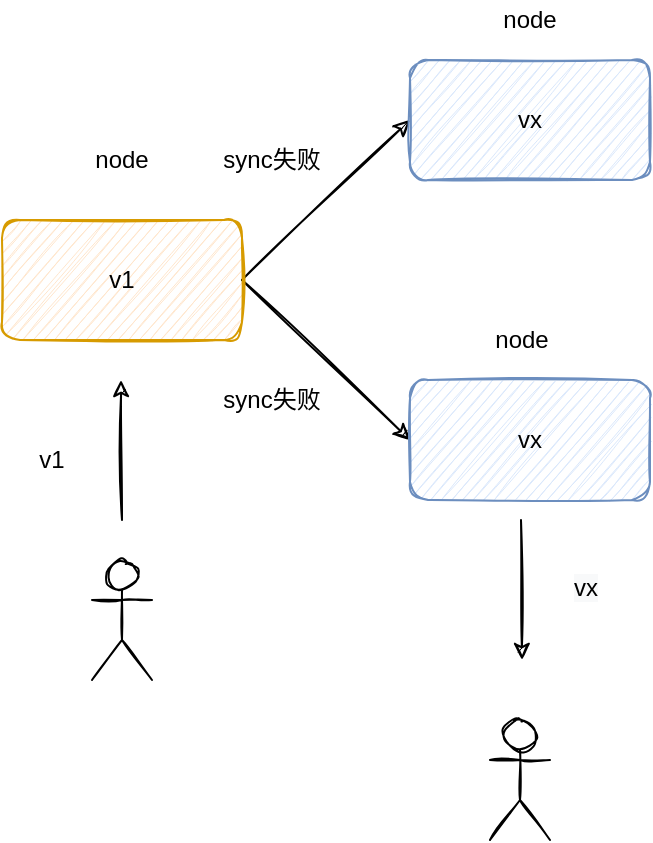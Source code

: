 <mxfile version="14.1.6" type="github">
  <diagram id="EB97S0kRje2vhE0HWdj9" name="Page-1">
    <mxGraphModel dx="946" dy="536" grid="1" gridSize="10" guides="1" tooltips="1" connect="1" arrows="1" fold="1" page="1" pageScale="1" pageWidth="827" pageHeight="1169" math="0" shadow="0">
      <root>
        <mxCell id="0" />
        <mxCell id="1" parent="0" />
        <mxCell id="3unu3TwaCF-2ZCnWb5p5-1" style="edgeStyle=none;rounded=0;orthogonalLoop=1;jettySize=auto;html=1;exitX=1;exitY=0.5;exitDx=0;exitDy=0;entryX=0;entryY=0.5;entryDx=0;entryDy=0;startArrow=none;startFill=0;endArrow=classic;endFill=1;sketch=1;" edge="1" parent="1" source="3unu3TwaCF-2ZCnWb5p5-3" target="3unu3TwaCF-2ZCnWb5p5-5">
          <mxGeometry relative="1" as="geometry" />
        </mxCell>
        <mxCell id="3unu3TwaCF-2ZCnWb5p5-2" style="edgeStyle=none;rounded=0;orthogonalLoop=1;jettySize=auto;html=1;exitX=1;exitY=0.5;exitDx=0;exitDy=0;entryX=0;entryY=0.5;entryDx=0;entryDy=0;startArrow=none;startFill=0;endArrow=classic;endFill=1;sketch=1;" edge="1" parent="1" source="3unu3TwaCF-2ZCnWb5p5-3" target="3unu3TwaCF-2ZCnWb5p5-4">
          <mxGeometry relative="1" as="geometry" />
        </mxCell>
        <mxCell id="3unu3TwaCF-2ZCnWb5p5-3" value="v1" style="rounded=1;whiteSpace=wrap;html=1;fillColor=#ffe6cc;strokeColor=#d79b00;shadow=0;sketch=1;" vertex="1" parent="1">
          <mxGeometry x="90" y="150" width="120" height="60" as="geometry" />
        </mxCell>
        <mxCell id="3unu3TwaCF-2ZCnWb5p5-4" value="vx" style="rounded=1;whiteSpace=wrap;html=1;fillColor=#dae8fc;strokeColor=#6c8ebf;sketch=1;" vertex="1" parent="1">
          <mxGeometry x="294" y="70" width="120" height="60" as="geometry" />
        </mxCell>
        <mxCell id="3unu3TwaCF-2ZCnWb5p5-5" value="vx" style="rounded=1;whiteSpace=wrap;html=1;fillColor=#dae8fc;strokeColor=#6c8ebf;sketch=1;" vertex="1" parent="1">
          <mxGeometry x="294" y="230" width="120" height="60" as="geometry" />
        </mxCell>
        <mxCell id="3unu3TwaCF-2ZCnWb5p5-6" value="" style="shape=umlActor;verticalLabelPosition=bottom;verticalAlign=top;html=1;outlineConnect=0;sketch=1;" vertex="1" parent="1">
          <mxGeometry x="135" y="320" width="30" height="60" as="geometry" />
        </mxCell>
        <mxCell id="3unu3TwaCF-2ZCnWb5p5-7" value="node" style="text;html=1;strokeColor=none;fillColor=none;align=center;verticalAlign=middle;whiteSpace=wrap;rounded=0;" vertex="1" parent="1">
          <mxGeometry x="130" y="110" width="40" height="20" as="geometry" />
        </mxCell>
        <mxCell id="3unu3TwaCF-2ZCnWb5p5-8" value="node" style="text;html=1;strokeColor=none;fillColor=none;align=center;verticalAlign=middle;whiteSpace=wrap;rounded=0;" vertex="1" parent="1">
          <mxGeometry x="334" y="40" width="40" height="20" as="geometry" />
        </mxCell>
        <mxCell id="3unu3TwaCF-2ZCnWb5p5-9" value="node" style="text;html=1;strokeColor=none;fillColor=none;align=center;verticalAlign=middle;whiteSpace=wrap;rounded=0;" vertex="1" parent="1">
          <mxGeometry x="330" y="200" width="40" height="20" as="geometry" />
        </mxCell>
        <mxCell id="3unu3TwaCF-2ZCnWb5p5-10" value="" style="endArrow=classic;html=1;sketch=1;" edge="1" parent="1">
          <mxGeometry width="50" height="50" relative="1" as="geometry">
            <mxPoint x="150" y="300" as="sourcePoint" />
            <mxPoint x="149.5" y="230" as="targetPoint" />
          </mxGeometry>
        </mxCell>
        <mxCell id="3unu3TwaCF-2ZCnWb5p5-11" value="" style="endArrow=none;html=1;startArrow=classic;startFill=1;endFill=0;sketch=1;" edge="1" parent="1">
          <mxGeometry width="50" height="50" relative="1" as="geometry">
            <mxPoint x="350" y="370" as="sourcePoint" />
            <mxPoint x="349.5" y="300" as="targetPoint" />
          </mxGeometry>
        </mxCell>
        <mxCell id="3unu3TwaCF-2ZCnWb5p5-12" value="" style="shape=umlActor;verticalLabelPosition=bottom;verticalAlign=top;html=1;outlineConnect=0;sketch=1;" vertex="1" parent="1">
          <mxGeometry x="334" y="400" width="30" height="60" as="geometry" />
        </mxCell>
        <mxCell id="3unu3TwaCF-2ZCnWb5p5-13" value="v1" style="text;html=1;strokeColor=none;fillColor=none;align=center;verticalAlign=middle;whiteSpace=wrap;rounded=0;shadow=0;sketch=1;" vertex="1" parent="1">
          <mxGeometry x="95" y="260" width="40" height="20" as="geometry" />
        </mxCell>
        <mxCell id="3unu3TwaCF-2ZCnWb5p5-15" value="sync失败" style="text;html=1;strokeColor=none;fillColor=none;align=center;verticalAlign=middle;whiteSpace=wrap;rounded=0;shadow=0;sketch=1;" vertex="1" parent="1">
          <mxGeometry x="190" y="110" width="70" height="20" as="geometry" />
        </mxCell>
        <mxCell id="3unu3TwaCF-2ZCnWb5p5-16" value="sync失败" style="text;html=1;strokeColor=none;fillColor=none;align=center;verticalAlign=middle;whiteSpace=wrap;rounded=0;shadow=0;sketch=1;" vertex="1" parent="1">
          <mxGeometry x="190" y="230" width="70" height="20" as="geometry" />
        </mxCell>
        <mxCell id="3unu3TwaCF-2ZCnWb5p5-17" value="&lt;meta charset=&quot;utf-8&quot;&gt;&lt;span style=&quot;color: rgb(0, 0, 0); font-family: helvetica; font-size: 12px; font-style: normal; font-weight: 400; letter-spacing: normal; text-align: center; text-indent: 0px; text-transform: none; word-spacing: 0px; background-color: rgb(248, 249, 250); display: inline; float: none;&quot;&gt;vx&lt;/span&gt;" style="text;whiteSpace=wrap;html=1;" vertex="1" parent="1">
          <mxGeometry x="374" y="320" width="40" height="30" as="geometry" />
        </mxCell>
      </root>
    </mxGraphModel>
  </diagram>
</mxfile>
